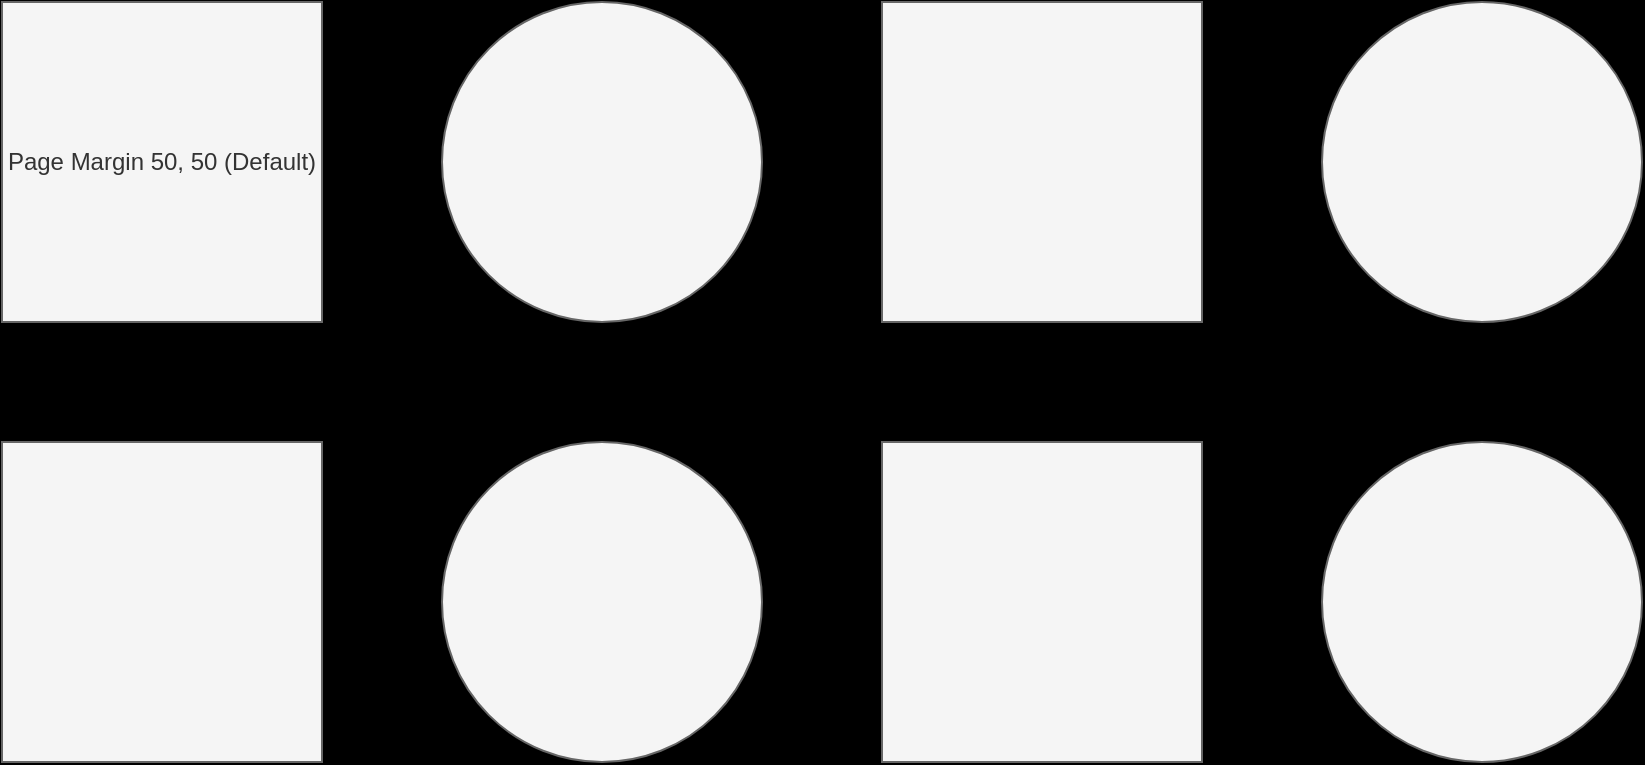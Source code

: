 <mxfile>
  <diagram id="YwH" name="PgMargin-default">
    <mxGraphModel dx="0" dy="0" background="#000000" grid="0" gridSize="10" guides="1" tooltips="1" connect="1" arrows="1" fold="1" page="1" pageScale="1" pageWidth="1169" pageHeight="827" math="0" shadow="0">
      <root>
        <mxCell id="page_root_YwH" parent="YwH"/>
        <mxCell id="node_root_YwH" parent="page_root_YwH"/>
        <mxCell id="YwH-2" value="Page Margin 50, 50 (Default)" style="whiteSpace=wrap;html=1;fillColor=#f5f5f5;strokeColor=#666666;fontColor=#333333" vertex="1" parent="node_root_YwH">
          <mxGeometry x="80" y="80" width="160" height="160" as="geometry"/>
        </mxCell>
        <mxCell id="YwH-3" value="" style="whiteSpace=wrap;html=1;fillColor=#f5f5f5;strokeColor=#666666;fontColor=#333333;ellipse" vertex="1" parent="node_root_YwH">
          <mxGeometry x="300" y="80" width="160" height="160" as="geometry"/>
        </mxCell>
        <mxCell id="YwH-4" value="" style="whiteSpace=wrap;html=1;fillColor=#f5f5f5;strokeColor=#666666;fontColor=#333333" vertex="1" parent="node_root_YwH">
          <mxGeometry x="520" y="80" width="160" height="160" as="geometry"/>
        </mxCell>
        <mxCell id="YwH-5" value="" style="whiteSpace=wrap;html=1;fillColor=#f5f5f5;strokeColor=#666666;fontColor=#333333;ellipse" vertex="1" parent="node_root_YwH">
          <mxGeometry x="740" y="80" width="160" height="160" as="geometry"/>
        </mxCell>
        <mxCell id="YwH-6" value="" style="whiteSpace=wrap;html=1;fillColor=#f5f5f5;strokeColor=#666666;fontColor=#333333" vertex="1" parent="node_root_YwH">
          <mxGeometry x="80" y="300" width="160" height="160" as="geometry"/>
        </mxCell>
        <mxCell id="YwH-7" value="" style="whiteSpace=wrap;html=1;fillColor=#f5f5f5;strokeColor=#666666;fontColor=#333333;ellipse" vertex="1" parent="node_root_YwH">
          <mxGeometry x="300" y="300" width="160" height="160" as="geometry"/>
        </mxCell>
        <mxCell id="YwH-8" value="" style="whiteSpace=wrap;html=1;fillColor=#f5f5f5;strokeColor=#666666;fontColor=#333333" vertex="1" parent="node_root_YwH">
          <mxGeometry x="520" y="300" width="160" height="160" as="geometry"/>
        </mxCell>
        <mxCell id="YwH-9" value="" style="whiteSpace=wrap;html=1;fillColor=#f5f5f5;strokeColor=#666666;fontColor=#333333;ellipse" vertex="1" parent="node_root_YwH">
          <mxGeometry x="740" y="300" width="160" height="160" as="geometry"/>
        </mxCell>
      </root>
    </mxGraphModel>
  </diagram>
  <diagram id="Bb9" name="PgMargin-0-0">
    <mxGraphModel dx="0" dy="0" background="#000000" grid="0" gridSize="10" guides="1" tooltips="1" connect="1" arrows="1" fold="1" page="1" pageScale="1" pageWidth="1169" pageHeight="827" math="0" shadow="0">
      <root>
        <mxCell id="page_root_Bb9" parent="Bb9"/>
        <mxCell id="node_root_Bb9" parent="page_root_Bb9"/>
        <mxCell id="Bb9-2" value="Page Margin 0, 0" style="whiteSpace=wrap;html=1;fillColor=#f5f5f5;strokeColor=#666666;fontColor=#333333" vertex="1" parent="node_root_Bb9">
          <mxGeometry x="30" y="30" width="160" height="160" as="geometry"/>
        </mxCell>
        <mxCell id="Bb9-3" value="" style="whiteSpace=wrap;html=1;fillColor=#f5f5f5;strokeColor=#666666;fontColor=#333333;ellipse" vertex="1" parent="node_root_Bb9">
          <mxGeometry x="250" y="30" width="160" height="160" as="geometry"/>
        </mxCell>
        <mxCell id="Bb9-4" value="" style="whiteSpace=wrap;html=1;fillColor=#f5f5f5;strokeColor=#666666;fontColor=#333333" vertex="1" parent="node_root_Bb9">
          <mxGeometry x="470" y="30" width="160" height="160" as="geometry"/>
        </mxCell>
        <mxCell id="Bb9-5" value="" style="whiteSpace=wrap;html=1;fillColor=#f5f5f5;strokeColor=#666666;fontColor=#333333;ellipse" vertex="1" parent="node_root_Bb9">
          <mxGeometry x="690" y="30" width="160" height="160" as="geometry"/>
        </mxCell>
        <mxCell id="Bb9-6" value="" style="whiteSpace=wrap;html=1;fillColor=#f5f5f5;strokeColor=#666666;fontColor=#333333" vertex="1" parent="node_root_Bb9">
          <mxGeometry x="30" y="250" width="160" height="160" as="geometry"/>
        </mxCell>
        <mxCell id="Bb9-7" value="" style="whiteSpace=wrap;html=1;fillColor=#f5f5f5;strokeColor=#666666;fontColor=#333333;ellipse" vertex="1" parent="node_root_Bb9">
          <mxGeometry x="250" y="250" width="160" height="160" as="geometry"/>
        </mxCell>
        <mxCell id="Bb9-8" value="" style="whiteSpace=wrap;html=1;fillColor=#f5f5f5;strokeColor=#666666;fontColor=#333333" vertex="1" parent="node_root_Bb9">
          <mxGeometry x="470" y="250" width="160" height="160" as="geometry"/>
        </mxCell>
        <mxCell id="Bb9-9" value="" style="whiteSpace=wrap;html=1;fillColor=#f5f5f5;strokeColor=#666666;fontColor=#333333;ellipse" vertex="1" parent="node_root_Bb9">
          <mxGeometry x="690" y="250" width="160" height="160" as="geometry"/>
        </mxCell>
      </root>
    </mxGraphModel>
  </diagram>
  <diagram id="ljm" name="PgMargin-90-70">
    <mxGraphModel dx="0" dy="0" background="#000000" grid="0" gridSize="10" guides="1" tooltips="1" connect="1" arrows="1" fold="1" page="1" pageScale="1" pageWidth="1169" pageHeight="827" math="0" shadow="0">
      <root>
        <mxCell id="page_root_ljm" parent="ljm"/>
        <mxCell id="node_root_ljm" parent="page_root_ljm"/>
        <mxCell id="ljm-2" value="Page Margin 90, 70" style="whiteSpace=wrap;html=1;fillColor=#f5f5f5;strokeColor=#666666;fontColor=#333333" vertex="1" parent="node_root_ljm">
          <mxGeometry x="120" y="100" width="160" height="160" as="geometry"/>
        </mxCell>
        <mxCell id="ljm-3" value="" style="whiteSpace=wrap;html=1;fillColor=#f5f5f5;strokeColor=#666666;fontColor=#333333;ellipse" vertex="1" parent="node_root_ljm">
          <mxGeometry x="340" y="100" width="160" height="160" as="geometry"/>
        </mxCell>
        <mxCell id="ljm-4" value="" style="whiteSpace=wrap;html=1;fillColor=#f5f5f5;strokeColor=#666666;fontColor=#333333" vertex="1" parent="node_root_ljm">
          <mxGeometry x="560" y="100" width="160" height="160" as="geometry"/>
        </mxCell>
        <mxCell id="ljm-5" value="" style="whiteSpace=wrap;html=1;fillColor=#f5f5f5;strokeColor=#666666;fontColor=#333333;ellipse" vertex="1" parent="node_root_ljm">
          <mxGeometry x="780" y="100" width="160" height="160" as="geometry"/>
        </mxCell>
        <mxCell id="ljm-6" value="" style="whiteSpace=wrap;html=1;fillColor=#f5f5f5;strokeColor=#666666;fontColor=#333333" vertex="1" parent="node_root_ljm">
          <mxGeometry x="120" y="320" width="160" height="160" as="geometry"/>
        </mxCell>
        <mxCell id="ljm-7" value="" style="whiteSpace=wrap;html=1;fillColor=#f5f5f5;strokeColor=#666666;fontColor=#333333;ellipse" vertex="1" parent="node_root_ljm">
          <mxGeometry x="340" y="320" width="160" height="160" as="geometry"/>
        </mxCell>
        <mxCell id="ljm-8" value="" style="whiteSpace=wrap;html=1;fillColor=#f5f5f5;strokeColor=#666666;fontColor=#333333" vertex="1" parent="node_root_ljm">
          <mxGeometry x="560" y="320" width="160" height="160" as="geometry"/>
        </mxCell>
        <mxCell id="ljm-9" value="" style="whiteSpace=wrap;html=1;fillColor=#f5f5f5;strokeColor=#666666;fontColor=#333333;ellipse" vertex="1" parent="node_root_ljm">
          <mxGeometry x="780" y="320" width="160" height="160" as="geometry"/>
        </mxCell>
      </root>
    </mxGraphModel>
  </diagram>
</mxfile>